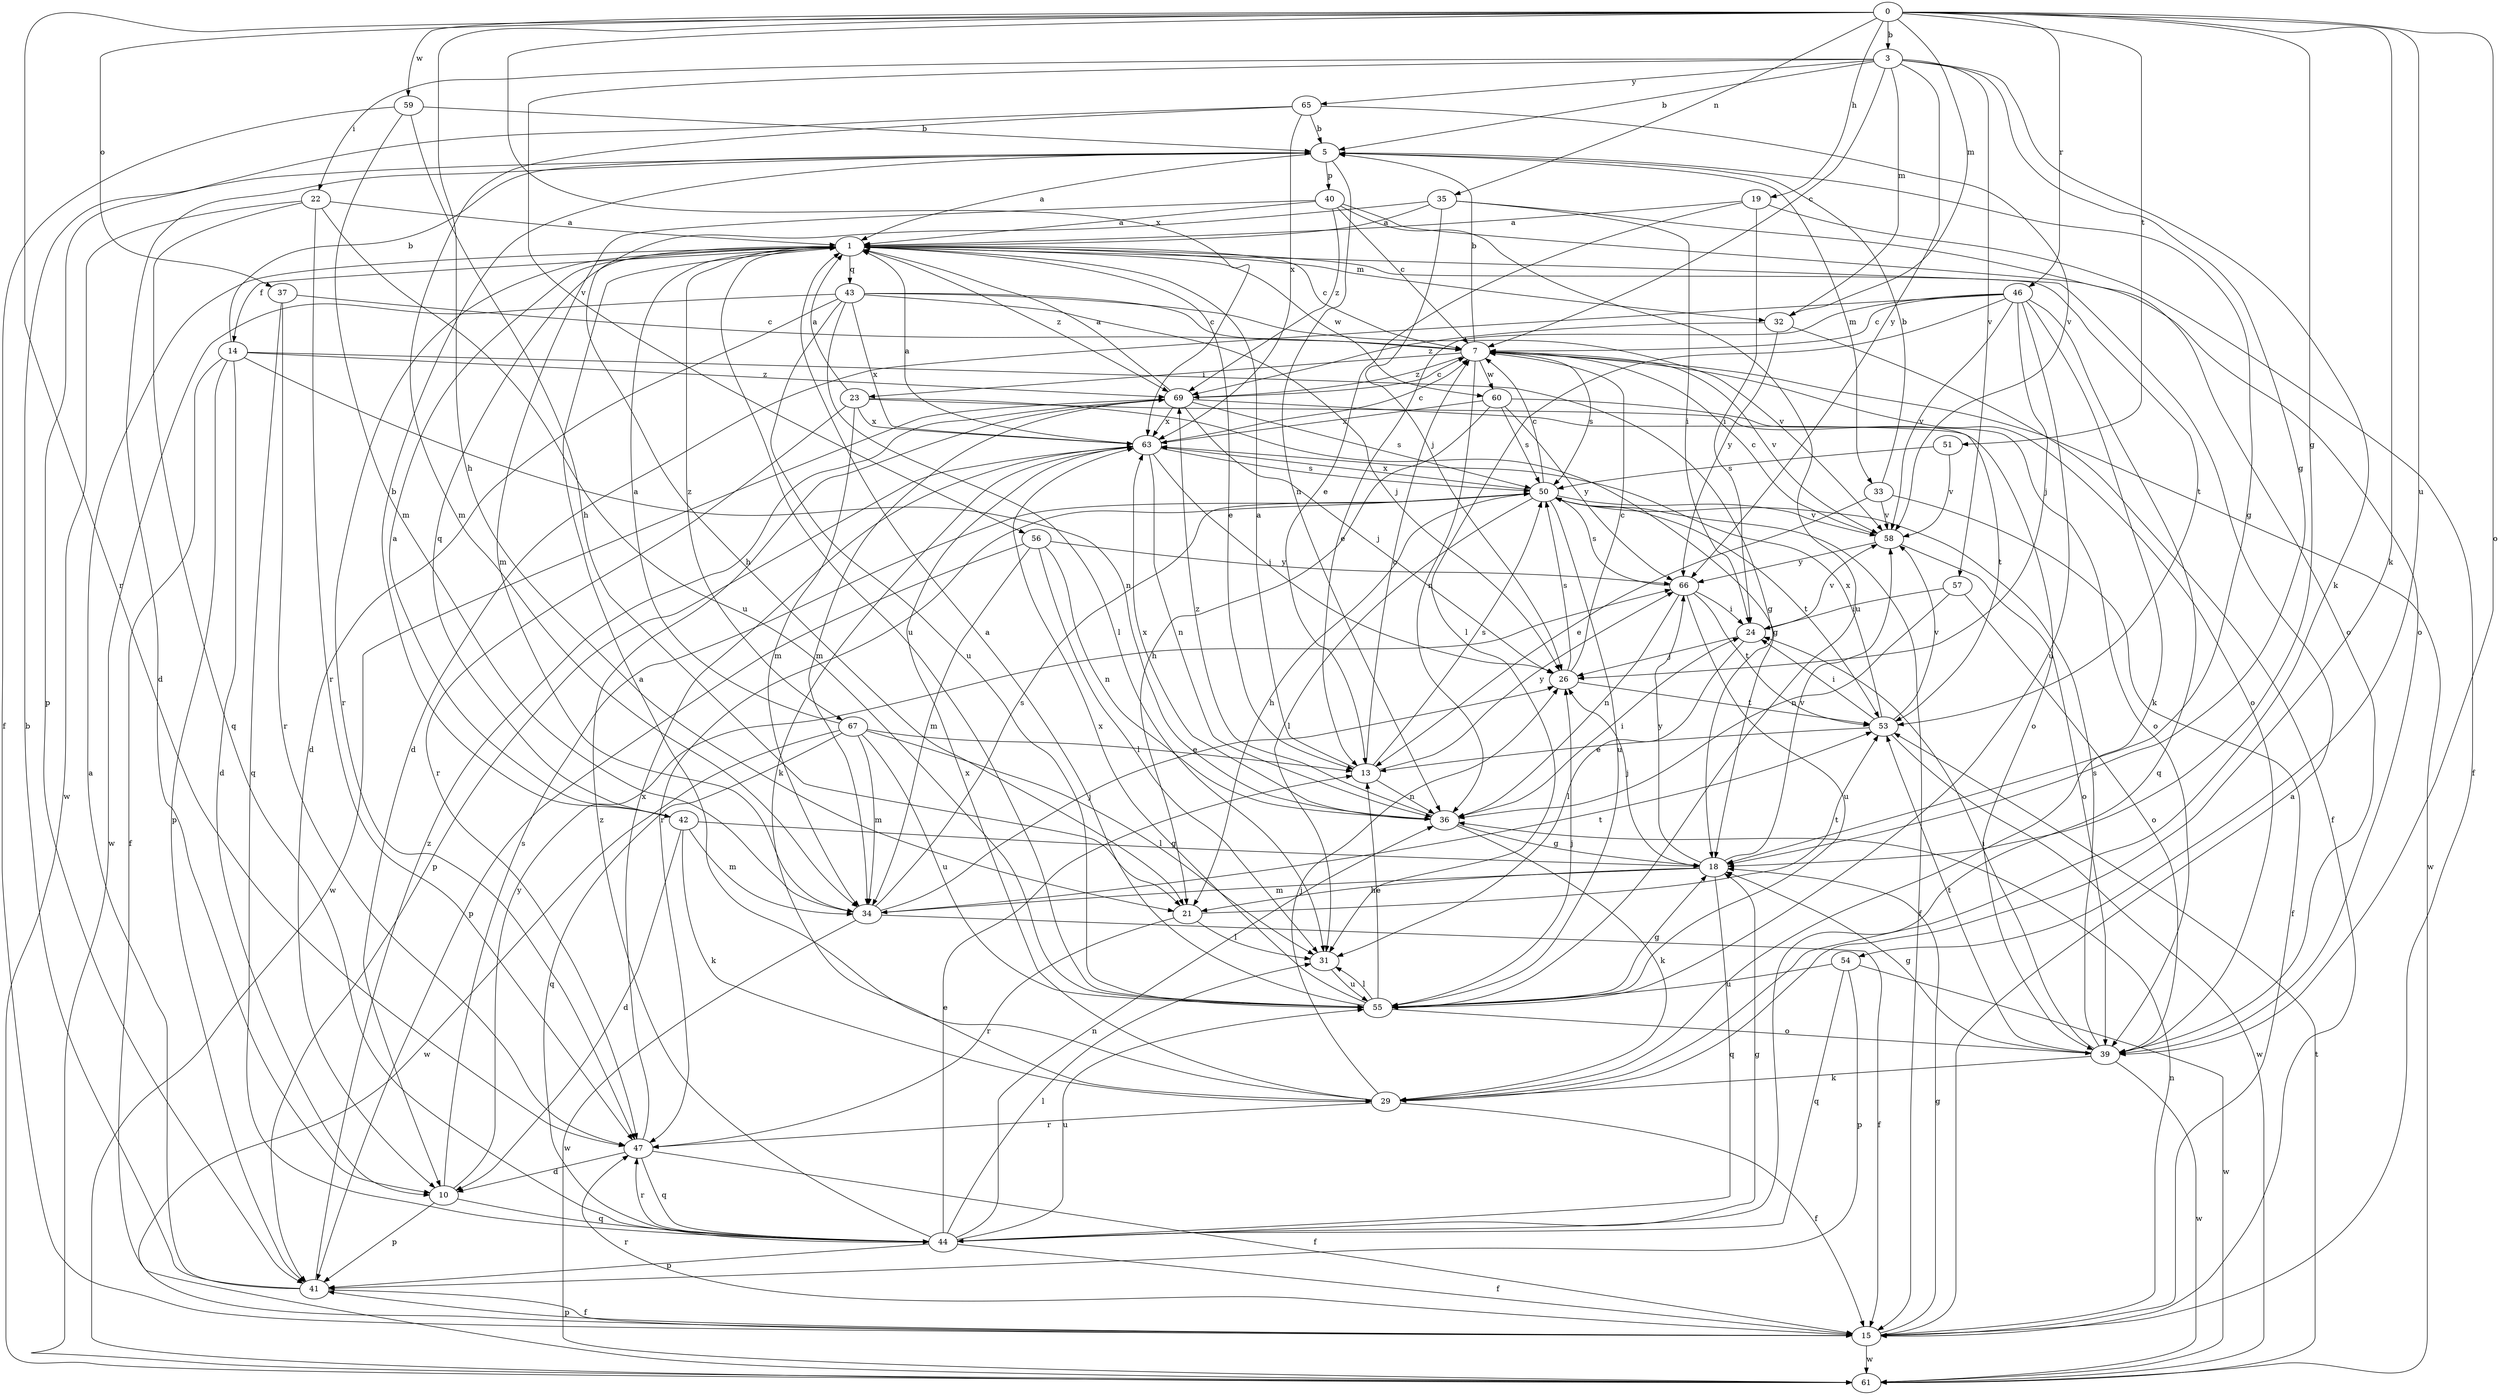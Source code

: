 strict digraph  {
0;
1;
3;
5;
7;
10;
13;
14;
15;
18;
19;
21;
22;
23;
24;
26;
29;
31;
32;
33;
34;
35;
36;
37;
39;
40;
41;
42;
43;
44;
46;
47;
50;
51;
53;
54;
55;
56;
57;
58;
59;
60;
61;
63;
65;
66;
67;
69;
0 -> 3  [label=b];
0 -> 18  [label=g];
0 -> 19  [label=h];
0 -> 21  [label=h];
0 -> 29  [label=k];
0 -> 32  [label=m];
0 -> 35  [label=n];
0 -> 37  [label=o];
0 -> 39  [label=o];
0 -> 46  [label=r];
0 -> 47  [label=r];
0 -> 51  [label=t];
0 -> 54  [label=u];
0 -> 59  [label=w];
0 -> 63  [label=x];
1 -> 7  [label=c];
1 -> 13  [label=e];
1 -> 14  [label=f];
1 -> 32  [label=m];
1 -> 42  [label=q];
1 -> 43  [label=q];
1 -> 47  [label=r];
1 -> 53  [label=t];
1 -> 55  [label=u];
1 -> 60  [label=w];
1 -> 67  [label=z];
1 -> 69  [label=z];
3 -> 5  [label=b];
3 -> 7  [label=c];
3 -> 18  [label=g];
3 -> 22  [label=i];
3 -> 29  [label=k];
3 -> 32  [label=m];
3 -> 56  [label=v];
3 -> 57  [label=v];
3 -> 65  [label=y];
3 -> 66  [label=y];
5 -> 1  [label=a];
5 -> 10  [label=d];
5 -> 18  [label=g];
5 -> 33  [label=m];
5 -> 36  [label=n];
5 -> 40  [label=p];
7 -> 5  [label=b];
7 -> 23  [label=i];
7 -> 36  [label=n];
7 -> 39  [label=o];
7 -> 50  [label=s];
7 -> 58  [label=v];
7 -> 60  [label=w];
7 -> 61  [label=w];
7 -> 69  [label=z];
10 -> 41  [label=p];
10 -> 44  [label=q];
10 -> 50  [label=s];
10 -> 66  [label=y];
13 -> 1  [label=a];
13 -> 7  [label=c];
13 -> 36  [label=n];
13 -> 50  [label=s];
13 -> 66  [label=y];
14 -> 5  [label=b];
14 -> 10  [label=d];
14 -> 15  [label=f];
14 -> 18  [label=g];
14 -> 36  [label=n];
14 -> 41  [label=p];
14 -> 69  [label=z];
15 -> 1  [label=a];
15 -> 18  [label=g];
15 -> 36  [label=n];
15 -> 41  [label=p];
15 -> 47  [label=r];
15 -> 61  [label=w];
18 -> 21  [label=h];
18 -> 26  [label=j];
18 -> 34  [label=m];
18 -> 44  [label=q];
18 -> 58  [label=v];
18 -> 66  [label=y];
19 -> 1  [label=a];
19 -> 13  [label=e];
19 -> 15  [label=f];
19 -> 24  [label=i];
21 -> 31  [label=l];
21 -> 47  [label=r];
21 -> 53  [label=t];
22 -> 1  [label=a];
22 -> 44  [label=q];
22 -> 47  [label=r];
22 -> 55  [label=u];
22 -> 61  [label=w];
23 -> 1  [label=a];
23 -> 18  [label=g];
23 -> 34  [label=m];
23 -> 39  [label=o];
23 -> 47  [label=r];
23 -> 63  [label=x];
24 -> 26  [label=j];
24 -> 31  [label=l];
24 -> 58  [label=v];
26 -> 7  [label=c];
26 -> 50  [label=s];
26 -> 53  [label=t];
29 -> 1  [label=a];
29 -> 15  [label=f];
29 -> 26  [label=j];
29 -> 47  [label=r];
29 -> 63  [label=x];
31 -> 55  [label=u];
32 -> 15  [label=f];
32 -> 66  [label=y];
32 -> 69  [label=z];
33 -> 5  [label=b];
33 -> 13  [label=e];
33 -> 15  [label=f];
33 -> 58  [label=v];
34 -> 15  [label=f];
34 -> 26  [label=j];
34 -> 50  [label=s];
34 -> 53  [label=t];
34 -> 61  [label=w];
35 -> 1  [label=a];
35 -> 21  [label=h];
35 -> 24  [label=i];
35 -> 26  [label=j];
35 -> 39  [label=o];
36 -> 18  [label=g];
36 -> 24  [label=i];
36 -> 29  [label=k];
36 -> 63  [label=x];
36 -> 69  [label=z];
37 -> 7  [label=c];
37 -> 44  [label=q];
37 -> 47  [label=r];
39 -> 18  [label=g];
39 -> 24  [label=i];
39 -> 29  [label=k];
39 -> 50  [label=s];
39 -> 53  [label=t];
39 -> 61  [label=w];
40 -> 1  [label=a];
40 -> 7  [label=c];
40 -> 34  [label=m];
40 -> 39  [label=o];
40 -> 55  [label=u];
40 -> 69  [label=z];
41 -> 1  [label=a];
41 -> 5  [label=b];
41 -> 15  [label=f];
41 -> 69  [label=z];
42 -> 1  [label=a];
42 -> 5  [label=b];
42 -> 10  [label=d];
42 -> 18  [label=g];
42 -> 29  [label=k];
42 -> 34  [label=m];
43 -> 7  [label=c];
43 -> 10  [label=d];
43 -> 26  [label=j];
43 -> 31  [label=l];
43 -> 55  [label=u];
43 -> 58  [label=v];
43 -> 61  [label=w];
43 -> 63  [label=x];
44 -> 13  [label=e];
44 -> 15  [label=f];
44 -> 18  [label=g];
44 -> 31  [label=l];
44 -> 36  [label=n];
44 -> 41  [label=p];
44 -> 47  [label=r];
44 -> 55  [label=u];
44 -> 69  [label=z];
46 -> 7  [label=c];
46 -> 10  [label=d];
46 -> 13  [label=e];
46 -> 26  [label=j];
46 -> 29  [label=k];
46 -> 31  [label=l];
46 -> 44  [label=q];
46 -> 55  [label=u];
46 -> 58  [label=v];
47 -> 10  [label=d];
47 -> 15  [label=f];
47 -> 44  [label=q];
47 -> 63  [label=x];
50 -> 7  [label=c];
50 -> 15  [label=f];
50 -> 21  [label=h];
50 -> 31  [label=l];
50 -> 47  [label=r];
50 -> 53  [label=t];
50 -> 55  [label=u];
50 -> 58  [label=v];
50 -> 63  [label=x];
51 -> 50  [label=s];
51 -> 58  [label=v];
53 -> 13  [label=e];
53 -> 24  [label=i];
53 -> 58  [label=v];
53 -> 61  [label=w];
53 -> 63  [label=x];
54 -> 41  [label=p];
54 -> 44  [label=q];
54 -> 55  [label=u];
54 -> 61  [label=w];
55 -> 1  [label=a];
55 -> 13  [label=e];
55 -> 18  [label=g];
55 -> 26  [label=j];
55 -> 31  [label=l];
55 -> 39  [label=o];
55 -> 63  [label=x];
56 -> 31  [label=l];
56 -> 34  [label=m];
56 -> 36  [label=n];
56 -> 41  [label=p];
56 -> 66  [label=y];
57 -> 24  [label=i];
57 -> 36  [label=n];
57 -> 39  [label=o];
58 -> 7  [label=c];
58 -> 39  [label=o];
58 -> 66  [label=y];
59 -> 5  [label=b];
59 -> 15  [label=f];
59 -> 21  [label=h];
59 -> 34  [label=m];
60 -> 21  [label=h];
60 -> 39  [label=o];
60 -> 50  [label=s];
60 -> 63  [label=x];
60 -> 66  [label=y];
61 -> 53  [label=t];
63 -> 1  [label=a];
63 -> 7  [label=c];
63 -> 26  [label=j];
63 -> 29  [label=k];
63 -> 36  [label=n];
63 -> 41  [label=p];
63 -> 50  [label=s];
65 -> 5  [label=b];
65 -> 34  [label=m];
65 -> 41  [label=p];
65 -> 58  [label=v];
65 -> 63  [label=x];
66 -> 24  [label=i];
66 -> 36  [label=n];
66 -> 50  [label=s];
66 -> 53  [label=t];
66 -> 55  [label=u];
67 -> 1  [label=a];
67 -> 13  [label=e];
67 -> 31  [label=l];
67 -> 34  [label=m];
67 -> 44  [label=q];
67 -> 55  [label=u];
67 -> 61  [label=w];
69 -> 1  [label=a];
69 -> 7  [label=c];
69 -> 26  [label=j];
69 -> 34  [label=m];
69 -> 50  [label=s];
69 -> 53  [label=t];
69 -> 61  [label=w];
69 -> 63  [label=x];
}
